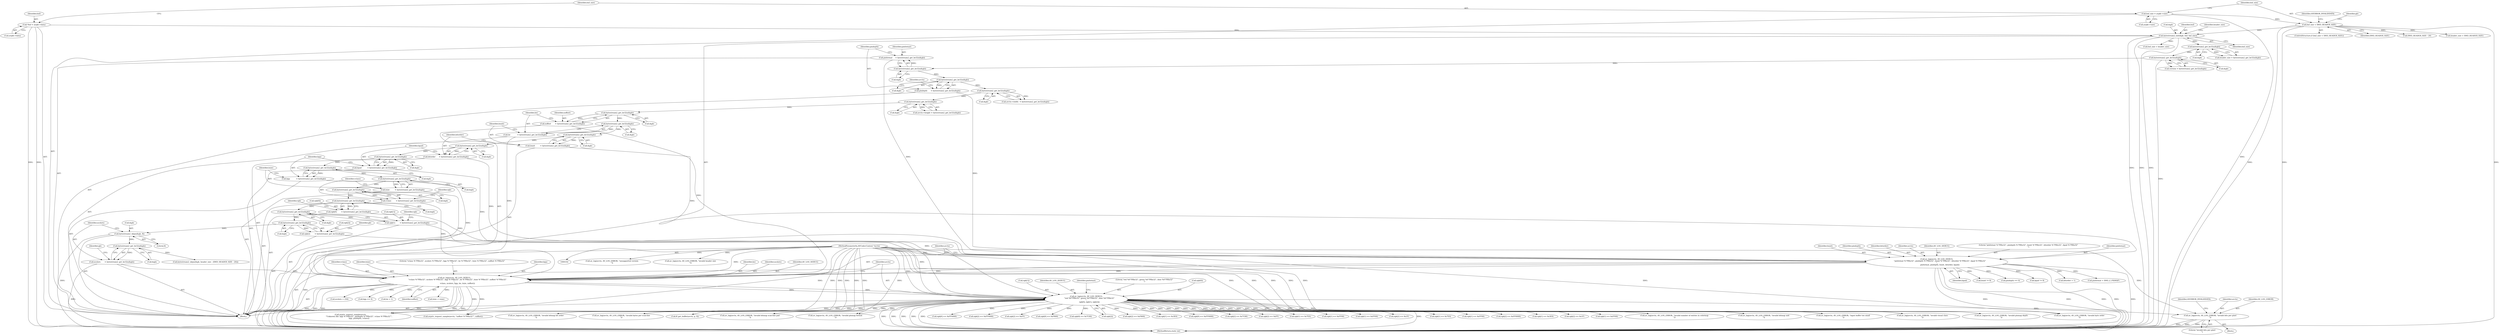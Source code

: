 digraph "0_FFmpeg_441026fcb13ac23aa10edc312bdacb6445a0ad06@pointer" {
"1000428" [label="(Call,av_log(avctx, AV_LOG_ERROR, \"invalid bits per pixel\n\"))"];
"1000311" [label="(Call,av_log(avctx, AV_LOG_DEBUG,\n           \"red %0\"PRIx32\", green %0\"PRIx32\", blue %0\"PRIx32\"\n\",\n           rgb[0], rgb[1], rgb[2]))"];
"1000301" [label="(Call,av_log(avctx, AV_LOG_DEBUG,\n           \"vclass %\"PRIu32\", ncolors %\"PRIu32\", bpp %\"PRIu32\", be %\"PRIu32\", lsize %\"PRIu32\", xoffset %\"PRIu32\"\n\",\n           vclass, ncolors, bpp, be, lsize, xoffset))"];
"1000292" [label="(Call,av_log(avctx, AV_LOG_DEBUG,\n           \"pixformat %\"PRIu32\", pixdepth %\"PRIu32\", bunit %\"PRIu32\", bitorder %\"PRIu32\", bpad %\"PRIu32\"\n\",\n           pixformat, pixdepth, bunit, bitorder, bpad))"];
"1000103" [label="(MethodParameterIn,AVCodecContext *avctx)"];
"1000190" [label="(Call,pixformat     = bytestream2_get_be32u(&gb))"];
"1000192" [label="(Call,bytestream2_get_be32u(&gb))"];
"1000161" [label="(Call,bytestream2_get_be32u(&gb))"];
"1000156" [label="(Call,bytestream2_get_be32u(&gb))"];
"1000149" [label="(Call,bytestream2_init(&gb, buf, buf_size))"];
"1000113" [label="(Call,*buf = avpkt->data)"];
"1000144" [label="(Call,buf_size < XWD_HEADER_SIZE)"];
"1000121" [label="(Call,buf_size = avpkt->size)"];
"1000195" [label="(Call,pixdepth      = bytestream2_get_be32u(&gb))"];
"1000197" [label="(Call,bytestream2_get_be32u(&gb))"];
"1000224" [label="(Call,bunit         = bytestream2_get_be32u(&gb))"];
"1000226" [label="(Call,bytestream2_get_be32u(&gb))"];
"1000221" [label="(Call,bytestream2_get_be32u(&gb))"];
"1000216" [label="(Call,bytestream2_get_be32u(&gb))"];
"1000211" [label="(Call,bytestream2_get_be32u(&gb))"];
"1000204" [label="(Call,bytestream2_get_be32u(&gb))"];
"1000229" [label="(Call,bitorder      = bytestream2_get_be32u(&gb))"];
"1000231" [label="(Call,bytestream2_get_be32u(&gb))"];
"1000234" [label="(Call,bpad          = bytestream2_get_be32u(&gb))"];
"1000236" [label="(Call,bytestream2_get_be32u(&gb))"];
"1000249" [label="(Call,vclass        = bytestream2_get_be32u(&gb))"];
"1000251" [label="(Call,bytestream2_get_be32u(&gb))"];
"1000246" [label="(Call,bytestream2_get_be32u(&gb))"];
"1000241" [label="(Call,bytestream2_get_be32u(&gb))"];
"1000279" [label="(Call,ncolors       = bytestream2_get_be32u(&gb))"];
"1000281" [label="(Call,bytestream2_get_be32u(&gb))"];
"1000275" [label="(Call,bytestream2_skipu(&gb, 8))"];
"1000272" [label="(Call,bytestream2_get_be32u(&gb))"];
"1000265" [label="(Call,bytestream2_get_be32u(&gb))"];
"1000258" [label="(Call,bytestream2_get_be32u(&gb))"];
"1000239" [label="(Call,bpp           = bytestream2_get_be32u(&gb))"];
"1000219" [label="(Call,be            = bytestream2_get_be32u(&gb))"];
"1000244" [label="(Call,lsize         = bytestream2_get_be32u(&gb))"];
"1000214" [label="(Call,xoffset       = bytestream2_get_be32u(&gb))"];
"1000254" [label="(Call,rgb[0]        = bytestream2_get_be32u(&gb))"];
"1000261" [label="(Call,rgb[1]        = bytestream2_get_be32u(&gb))"];
"1000268" [label="(Call,rgb[2]        = bytestream2_get_be32u(&gb))"];
"1000224" [label="(Call,bunit         = bytestream2_get_be32u(&gb))"];
"1000204" [label="(Call,bytestream2_get_be32u(&gb))"];
"1000227" [label="(Call,&gb)"];
"1000177" [label="(Call,buf_size < header_size)"];
"1000241" [label="(Call,bytestream2_get_be32u(&gb))"];
"1000226" [label="(Call,bytestream2_get_be32u(&gb))"];
"1000275" [label="(Call,bytestream2_skipu(&gb, 8))"];
"1000279" [label="(Call,ncolors       = bytestream2_get_be32u(&gb))"];
"1000277" [label="(Identifier,gb)"];
"1000252" [label="(Call,&gb)"];
"1000757" [label="(Call,rgb[1] == 0xFF00)"];
"1000250" [label="(Identifier,vclass)"];
"1000272" [label="(Call,bytestream2_get_be32u(&gb))"];
"1000364" [label="(Call,av_log(avctx, AV_LOG_ERROR, \"invalid byte order\n\"))"];
"1000302" [label="(Identifier,avctx)"];
"1000428" [label="(Call,av_log(avctx, AV_LOG_ERROR, \"invalid bits per pixel\n\"))"];
"1000375" [label="(Call,av_log(avctx, AV_LOG_ERROR, \"invalid bitmap bit order\n\"))"];
"1000301" [label="(Call,av_log(avctx, AV_LOG_DEBUG,\n           \"vclass %\"PRIu32\", ncolors %\"PRIu32\", bpp %\"PRIu32\", be %\"PRIu32\", lsize %\"PRIu32\", xoffset %\"PRIu32\"\n\",\n           vclass, ncolors, bpp, be, lsize, xoffset))"];
"1000676" [label="(Call,rgb[2] == 0x1F)"];
"1000473" [label="(Call,lsize < rsize)"];
"1000371" [label="(Call,bitorder > 1)"];
"1000298" [label="(Identifier,bunit)"];
"1000180" [label="(Call,header_size < XWD_HEADER_SIZE)"];
"1000297" [label="(Identifier,pixdepth)"];
"1000312" [label="(Identifier,avctx)"];
"1000268" [label="(Call,rgb[2]        = bytestream2_get_be32u(&gb))"];
"1000325" [label="(Call,pixformat > XWD_Z_PIXMAP)"];
"1000225" [label="(Identifier,bunit)"];
"1000308" [label="(Identifier,be)"];
"1000246" [label="(Call,bytestream2_get_be32u(&gb))"];
"1001001" [label="(MethodReturn,static int)"];
"1000222" [label="(Call,&gb)"];
"1000270" [label="(Identifier,rgb)"];
"1000258" [label="(Call,bytestream2_get_be32u(&gb))"];
"1000299" [label="(Identifier,bitorder)"];
"1000265" [label="(Call,bytestream2_get_be32u(&gb))"];
"1000671" [label="(Call,rgb[1] == 0x7E0)"];
"1000329" [label="(Call,av_log(avctx, AV_LOG_ERROR, \"invalid pixmap format\n\"))"];
"1000816" [label="(Call,rgb[1] == 0xFF00)"];
"1000123" [label="(Call,avpkt->size)"];
"1000286" [label="(Identifier,gb)"];
"1000152" [label="(Identifier,buf)"];
"1000115" [label="(Call,avpkt->data)"];
"1000212" [label="(Call,&gb)"];
"1000433" [label="(Identifier,AVERROR_INVALIDDATA)"];
"1000230" [label="(Identifier,bitorder)"];
"1000429" [label="(Identifier,avctx)"];
"1000439" [label="(Call,av_log(avctx, AV_LOG_ERROR, \"invalid number of entries in colormap\n\"))"];
"1000191" [label="(Identifier,pixformat)"];
"1000261" [label="(Call,rgb[1]        = bytestream2_get_be32u(&gb))"];
"1000159" [label="(Call,version = bytestream2_get_be32u(&gb))"];
"1000198" [label="(Call,&gb)"];
"1000162" [label="(Call,&gb)"];
"1000217" [label="(Call,&gb)"];
"1000157" [label="(Call,&gb)"];
"1000144" [label="(Call,buf_size < XWD_HEADER_SIZE)"];
"1000500" [label="(Call,av_log(avctx, AV_LOG_ERROR, \"input buffer too small\n\"))"];
"1000229" [label="(Call,bitorder      = bytestream2_get_be32u(&gb))"];
"1000259" [label="(Call,&gb)"];
"1000107" [label="(Block,)"];
"1000821" [label="(Call,rgb[2] == 0xFF0000)"];
"1000235" [label="(Identifier,bpad)"];
"1000306" [label="(Identifier,ncolors)"];
"1000326" [label="(Identifier,pixformat)"];
"1000242" [label="(Call,&gb)"];
"1000284" [label="(Call,bytestream2_skipu(&gb, header_size - (XWD_HEADER_SIZE - 20)))"];
"1000282" [label="(Call,&gb)"];
"1000245" [label="(Identifier,lsize)"];
"1000148" [label="(Identifier,AVERROR_INVALIDDATA)"];
"1000153" [label="(Identifier,buf_size)"];
"1000635" [label="(Call,rgb[1] == 0x3E0)"];
"1000300" [label="(Identifier,bpad)"];
"1000303" [label="(Identifier,AV_LOG_DEBUG)"];
"1000232" [label="(Call,&gb)"];
"1000154" [label="(Call,header_size = bytestream2_get_be32u(&gb))"];
"1000305" [label="(Identifier,vclass)"];
"1000216" [label="(Call,bytestream2_get_be32u(&gb))"];
"1000427" [label="(Block,)"];
"1000151" [label="(Identifier,gb)"];
"1000169" [label="(Call,av_log(avctx, AV_LOG_ERROR, \"unsupported version\n\"))"];
"1000263" [label="(Identifier,rgb)"];
"1000143" [label="(ControlStructure,if (buf_size < XWD_HEADER_SIZE))"];
"1000190" [label="(Call,pixformat     = bytestream2_get_be32u(&gb))"];
"1000161" [label="(Call,bytestream2_get_be32u(&gb))"];
"1000613" [label="(Call,rgb[2] == 0x1F)"];
"1000254" [label="(Call,rgb[0]        = bytestream2_get_be32u(&gb))"];
"1000114" [label="(Identifier,buf)"];
"1000200" [label="(Call,avctx->width  = bytestream2_get_be32u(&gb))"];
"1000184" [label="(Call,av_log(avctx, AV_LOG_ERROR, \"invalid header size\n\"))"];
"1000309" [label="(Identifier,lsize)"];
"1000435" [label="(Call,ncolors > 256)"];
"1000195" [label="(Call,pixdepth      = bytestream2_get_be32u(&gb))"];
"1000383" [label="(Call,bunit != 8)"];
"1000730" [label="(Call,rgb[1] == 0xFF00)"];
"1000314" [label="(Literal,\"red %0\"PRIx32\", green %0\"PRIx32\", blue %0\"PRIx32\"\n\")"];
"1000155" [label="(Identifier,header_size)"];
"1000337" [label="(Call,pixdepth == 0)"];
"1000292" [label="(Call,av_log(avctx, AV_LOG_DEBUG,\n           \"pixformat %\"PRIu32\", pixdepth %\"PRIu32\", bunit %\"PRIu32\", bitorder %\"PRIu32\", bpad %\"PRIu32\"\n\",\n           pixformat, pixdepth, bunit, bitorder, bpad))"];
"1000269" [label="(Call,rgb[2])"];
"1000315" [label="(Call,rgb[0])"];
"1000344" [label="(Call,av_log(avctx, AV_LOG_ERROR, \"invalid pixmap depth\n\"))"];
"1000211" [label="(Call,bytestream2_get_be32u(&gb))"];
"1000234" [label="(Call,bpad          = bytestream2_get_be32u(&gb))"];
"1000240" [label="(Identifier,bpp)"];
"1000266" [label="(Call,&gb)"];
"1000197" [label="(Call,bytestream2_get_be32u(&gb))"];
"1000318" [label="(Call,rgb[1])"];
"1000783" [label="(Call,rgb[0] == 0xFF0000)"];
"1000867" [label="(Call,ff_get_buffer(avctx, p, 0))"];
"1000762" [label="(Call,rgb[2] == 0xFF0000)"];
"1000431" [label="(Literal,\"invalid bits per pixel\n\")"];
"1000244" [label="(Call,lsize         = bytestream2_get_be32u(&gb))"];
"1000146" [label="(Identifier,XWD_HEADER_SIZE)"];
"1000121" [label="(Call,buf_size = avpkt->size)"];
"1000794" [label="(Call,rgb[2] == 0xFF)"];
"1000196" [label="(Identifier,pixdepth)"];
"1000149" [label="(Call,bytestream2_init(&gb, buf, buf_size))"];
"1000293" [label="(Identifier,avctx)"];
"1000304" [label="(Literal,\"vclass %\"PRIu32\", ncolors %\"PRIu32\", bpp %\"PRIu32\", be %\"PRIu32\", lsize %\"PRIu32\", xoffset %\"PRIu32\"\n\")"];
"1000665" [label="(Call,rgb[0] == 0xF800)"];
"1000122" [label="(Identifier,buf_size)"];
"1000394" [label="(Call,av_log(avctx, AV_LOG_ERROR, \"invalid bitmap unit\n\"))"];
"1000602" [label="(Call,rgb[0] == 0x7C00)"];
"1000842" [label="(Call,av_log(avctx, AV_LOG_ERROR, \"invalid visual class\n\"))"];
"1000193" [label="(Call,&gb)"];
"1000207" [label="(Call,avctx->height = bytestream2_get_be32u(&gb))"];
"1000276" [label="(Call,&gb)"];
"1000262" [label="(Call,rgb[1])"];
"1000255" [label="(Call,rgb[0])"];
"1000294" [label="(Identifier,AV_LOG_DEBUG)"];
"1000192" [label="(Call,bytestream2_get_be32u(&gb))"];
"1000289" [label="(Call,XWD_HEADER_SIZE - 20)"];
"1000239" [label="(Call,bpp           = bytestream2_get_be32u(&gb))"];
"1000477" [label="(Call,av_log(avctx, AV_LOG_ERROR, \"invalid bytes per scan-line\n\"))"];
"1000156" [label="(Call,bytestream2_get_be32u(&gb))"];
"1000280" [label="(Identifier,ncolors)"];
"1000321" [label="(Call,rgb[2])"];
"1000703" [label="(Call,rgb[2] == 0xF800)"];
"1000220" [label="(Identifier,be)"];
"1000150" [label="(Call,&gb)"];
"1000313" [label="(Identifier,AV_LOG_DEBUG)"];
"1000608" [label="(Call,rgb[1] == 0x3E0)"];
"1000724" [label="(Call,rgb[0] == 0xFF0000)"];
"1000295" [label="(Literal,\"pixformat %\"PRIu32\", pixdepth %\"PRIu32\", bunit %\"PRIu32\", bitorder %\"PRIu32\", bpad %\"PRIu32\"\n\")"];
"1000296" [label="(Identifier,pixformat)"];
"1000247" [label="(Call,&gb)"];
"1000640" [label="(Call,rgb[2] == 0x7C00)"];
"1000251" [label="(Call,bytestream2_get_be32u(&gb))"];
"1000256" [label="(Identifier,rgb)"];
"1000219" [label="(Call,be            = bytestream2_get_be32u(&gb))"];
"1000145" [label="(Identifier,buf_size)"];
"1000311" [label="(Call,av_log(avctx, AV_LOG_DEBUG,\n           \"red %0\"PRIx32\", green %0\"PRIx32\", blue %0\"PRIx32\"\n\",\n           rgb[0], rgb[1], rgb[2]))"];
"1000214" [label="(Call,xoffset       = bytestream2_get_be32u(&gb))"];
"1000281" [label="(Call,bytestream2_get_be32u(&gb))"];
"1000205" [label="(Call,&gb)"];
"1000402" [label="(Call,bpad != 8)"];
"1000735" [label="(Call,rgb[2] == 0xFF)"];
"1000236" [label="(Call,bytestream2_get_be32u(&gb))"];
"1000249" [label="(Call,vclass        = bytestream2_get_be32u(&gb))"];
"1000413" [label="(Call,av_log(avctx, AV_LOG_ERROR, \"invalid bitmap scan-line pad\n\"))"];
"1000103" [label="(MethodParameterIn,AVCodecContext *avctx)"];
"1000273" [label="(Call,&gb)"];
"1000221" [label="(Call,bytestream2_get_be32u(&gb))"];
"1000231" [label="(Call,bytestream2_get_be32u(&gb))"];
"1000855" [label="(Call,avpriv_request_sample(avctx,\n                              \"Unknown file: bpp %\"PRIu32\", pixdepth %\"PRIu32\", vclass %\"PRIu32\"\",\n                              bpp, pixdepth, vclass))"];
"1000215" [label="(Identifier,xoffset)"];
"1000237" [label="(Call,&gb)"];
"1000698" [label="(Call,rgb[1] == 0x7E0)"];
"1000789" [label="(Call,rgb[1] == 0xFF00)"];
"1000113" [label="(Call,*buf = avpkt->data)"];
"1000430" [label="(Identifier,AV_LOG_ERROR)"];
"1000421" [label="(Call,bpp == 0)"];
"1000360" [label="(Call,be > 1)"];
"1000278" [label="(Literal,8)"];
"1000353" [label="(Call,avpriv_request_sample(avctx, \"xoffset %\"PRIu32\"\", xoffset))"];
"1000307" [label="(Identifier,bpp)"];
"1000202" [label="(Identifier,avctx)"];
"1000310" [label="(Identifier,xoffset)"];
"1000428" -> "1000427"  [label="AST: "];
"1000428" -> "1000431"  [label="CFG: "];
"1000429" -> "1000428"  [label="AST: "];
"1000430" -> "1000428"  [label="AST: "];
"1000431" -> "1000428"  [label="AST: "];
"1000433" -> "1000428"  [label="CFG: "];
"1000428" -> "1001001"  [label="DDG: "];
"1000428" -> "1001001"  [label="DDG: "];
"1000428" -> "1001001"  [label="DDG: "];
"1000311" -> "1000428"  [label="DDG: "];
"1000103" -> "1000428"  [label="DDG: "];
"1000311" -> "1000107"  [label="AST: "];
"1000311" -> "1000321"  [label="CFG: "];
"1000312" -> "1000311"  [label="AST: "];
"1000313" -> "1000311"  [label="AST: "];
"1000314" -> "1000311"  [label="AST: "];
"1000315" -> "1000311"  [label="AST: "];
"1000318" -> "1000311"  [label="AST: "];
"1000321" -> "1000311"  [label="AST: "];
"1000326" -> "1000311"  [label="CFG: "];
"1000311" -> "1001001"  [label="DDG: "];
"1000311" -> "1001001"  [label="DDG: "];
"1000311" -> "1001001"  [label="DDG: "];
"1000311" -> "1001001"  [label="DDG: "];
"1000311" -> "1001001"  [label="DDG: "];
"1000311" -> "1001001"  [label="DDG: "];
"1000301" -> "1000311"  [label="DDG: "];
"1000301" -> "1000311"  [label="DDG: "];
"1000103" -> "1000311"  [label="DDG: "];
"1000254" -> "1000311"  [label="DDG: "];
"1000261" -> "1000311"  [label="DDG: "];
"1000268" -> "1000311"  [label="DDG: "];
"1000311" -> "1000329"  [label="DDG: "];
"1000311" -> "1000344"  [label="DDG: "];
"1000311" -> "1000353"  [label="DDG: "];
"1000311" -> "1000364"  [label="DDG: "];
"1000311" -> "1000375"  [label="DDG: "];
"1000311" -> "1000394"  [label="DDG: "];
"1000311" -> "1000413"  [label="DDG: "];
"1000311" -> "1000439"  [label="DDG: "];
"1000311" -> "1000477"  [label="DDG: "];
"1000311" -> "1000500"  [label="DDG: "];
"1000311" -> "1000602"  [label="DDG: "];
"1000311" -> "1000608"  [label="DDG: "];
"1000311" -> "1000613"  [label="DDG: "];
"1000311" -> "1000635"  [label="DDG: "];
"1000311" -> "1000640"  [label="DDG: "];
"1000311" -> "1000665"  [label="DDG: "];
"1000311" -> "1000671"  [label="DDG: "];
"1000311" -> "1000676"  [label="DDG: "];
"1000311" -> "1000698"  [label="DDG: "];
"1000311" -> "1000703"  [label="DDG: "];
"1000311" -> "1000724"  [label="DDG: "];
"1000311" -> "1000730"  [label="DDG: "];
"1000311" -> "1000735"  [label="DDG: "];
"1000311" -> "1000757"  [label="DDG: "];
"1000311" -> "1000762"  [label="DDG: "];
"1000311" -> "1000783"  [label="DDG: "];
"1000311" -> "1000789"  [label="DDG: "];
"1000311" -> "1000794"  [label="DDG: "];
"1000311" -> "1000816"  [label="DDG: "];
"1000311" -> "1000821"  [label="DDG: "];
"1000311" -> "1000842"  [label="DDG: "];
"1000311" -> "1000855"  [label="DDG: "];
"1000311" -> "1000867"  [label="DDG: "];
"1000301" -> "1000107"  [label="AST: "];
"1000301" -> "1000310"  [label="CFG: "];
"1000302" -> "1000301"  [label="AST: "];
"1000303" -> "1000301"  [label="AST: "];
"1000304" -> "1000301"  [label="AST: "];
"1000305" -> "1000301"  [label="AST: "];
"1000306" -> "1000301"  [label="AST: "];
"1000307" -> "1000301"  [label="AST: "];
"1000308" -> "1000301"  [label="AST: "];
"1000309" -> "1000301"  [label="AST: "];
"1000310" -> "1000301"  [label="AST: "];
"1000312" -> "1000301"  [label="CFG: "];
"1000301" -> "1001001"  [label="DDG: "];
"1000301" -> "1001001"  [label="DDG: "];
"1000301" -> "1001001"  [label="DDG: "];
"1000301" -> "1001001"  [label="DDG: "];
"1000301" -> "1001001"  [label="DDG: "];
"1000301" -> "1001001"  [label="DDG: "];
"1000301" -> "1001001"  [label="DDG: "];
"1000292" -> "1000301"  [label="DDG: "];
"1000292" -> "1000301"  [label="DDG: "];
"1000103" -> "1000301"  [label="DDG: "];
"1000249" -> "1000301"  [label="DDG: "];
"1000279" -> "1000301"  [label="DDG: "];
"1000239" -> "1000301"  [label="DDG: "];
"1000219" -> "1000301"  [label="DDG: "];
"1000244" -> "1000301"  [label="DDG: "];
"1000214" -> "1000301"  [label="DDG: "];
"1000301" -> "1000353"  [label="DDG: "];
"1000301" -> "1000360"  [label="DDG: "];
"1000301" -> "1000421"  [label="DDG: "];
"1000301" -> "1000435"  [label="DDG: "];
"1000301" -> "1000473"  [label="DDG: "];
"1000301" -> "1000855"  [label="DDG: "];
"1000292" -> "1000107"  [label="AST: "];
"1000292" -> "1000300"  [label="CFG: "];
"1000293" -> "1000292"  [label="AST: "];
"1000294" -> "1000292"  [label="AST: "];
"1000295" -> "1000292"  [label="AST: "];
"1000296" -> "1000292"  [label="AST: "];
"1000297" -> "1000292"  [label="AST: "];
"1000298" -> "1000292"  [label="AST: "];
"1000299" -> "1000292"  [label="AST: "];
"1000300" -> "1000292"  [label="AST: "];
"1000302" -> "1000292"  [label="CFG: "];
"1000292" -> "1001001"  [label="DDG: "];
"1000292" -> "1001001"  [label="DDG: "];
"1000292" -> "1001001"  [label="DDG: "];
"1000292" -> "1001001"  [label="DDG: "];
"1000292" -> "1001001"  [label="DDG: "];
"1000103" -> "1000292"  [label="DDG: "];
"1000190" -> "1000292"  [label="DDG: "];
"1000195" -> "1000292"  [label="DDG: "];
"1000224" -> "1000292"  [label="DDG: "];
"1000229" -> "1000292"  [label="DDG: "];
"1000234" -> "1000292"  [label="DDG: "];
"1000292" -> "1000325"  [label="DDG: "];
"1000292" -> "1000337"  [label="DDG: "];
"1000292" -> "1000371"  [label="DDG: "];
"1000292" -> "1000383"  [label="DDG: "];
"1000292" -> "1000402"  [label="DDG: "];
"1000103" -> "1000102"  [label="AST: "];
"1000103" -> "1001001"  [label="DDG: "];
"1000103" -> "1000169"  [label="DDG: "];
"1000103" -> "1000184"  [label="DDG: "];
"1000103" -> "1000329"  [label="DDG: "];
"1000103" -> "1000344"  [label="DDG: "];
"1000103" -> "1000353"  [label="DDG: "];
"1000103" -> "1000364"  [label="DDG: "];
"1000103" -> "1000375"  [label="DDG: "];
"1000103" -> "1000394"  [label="DDG: "];
"1000103" -> "1000413"  [label="DDG: "];
"1000103" -> "1000439"  [label="DDG: "];
"1000103" -> "1000477"  [label="DDG: "];
"1000103" -> "1000500"  [label="DDG: "];
"1000103" -> "1000842"  [label="DDG: "];
"1000103" -> "1000855"  [label="DDG: "];
"1000103" -> "1000867"  [label="DDG: "];
"1000190" -> "1000107"  [label="AST: "];
"1000190" -> "1000192"  [label="CFG: "];
"1000191" -> "1000190"  [label="AST: "];
"1000192" -> "1000190"  [label="AST: "];
"1000196" -> "1000190"  [label="CFG: "];
"1000192" -> "1000190"  [label="DDG: "];
"1000192" -> "1000193"  [label="CFG: "];
"1000193" -> "1000192"  [label="AST: "];
"1000161" -> "1000192"  [label="DDG: "];
"1000192" -> "1000197"  [label="DDG: "];
"1000161" -> "1000159"  [label="AST: "];
"1000161" -> "1000162"  [label="CFG: "];
"1000162" -> "1000161"  [label="AST: "];
"1000159" -> "1000161"  [label="CFG: "];
"1000161" -> "1001001"  [label="DDG: "];
"1000161" -> "1000159"  [label="DDG: "];
"1000156" -> "1000161"  [label="DDG: "];
"1000156" -> "1000154"  [label="AST: "];
"1000156" -> "1000157"  [label="CFG: "];
"1000157" -> "1000156"  [label="AST: "];
"1000154" -> "1000156"  [label="CFG: "];
"1000156" -> "1000154"  [label="DDG: "];
"1000149" -> "1000156"  [label="DDG: "];
"1000149" -> "1000107"  [label="AST: "];
"1000149" -> "1000153"  [label="CFG: "];
"1000150" -> "1000149"  [label="AST: "];
"1000152" -> "1000149"  [label="AST: "];
"1000153" -> "1000149"  [label="AST: "];
"1000155" -> "1000149"  [label="CFG: "];
"1000149" -> "1001001"  [label="DDG: "];
"1000149" -> "1001001"  [label="DDG: "];
"1000149" -> "1001001"  [label="DDG: "];
"1000113" -> "1000149"  [label="DDG: "];
"1000144" -> "1000149"  [label="DDG: "];
"1000149" -> "1000177"  [label="DDG: "];
"1000113" -> "1000107"  [label="AST: "];
"1000113" -> "1000115"  [label="CFG: "];
"1000114" -> "1000113"  [label="AST: "];
"1000115" -> "1000113"  [label="AST: "];
"1000122" -> "1000113"  [label="CFG: "];
"1000113" -> "1001001"  [label="DDG: "];
"1000113" -> "1001001"  [label="DDG: "];
"1000144" -> "1000143"  [label="AST: "];
"1000144" -> "1000146"  [label="CFG: "];
"1000145" -> "1000144"  [label="AST: "];
"1000146" -> "1000144"  [label="AST: "];
"1000148" -> "1000144"  [label="CFG: "];
"1000151" -> "1000144"  [label="CFG: "];
"1000144" -> "1001001"  [label="DDG: "];
"1000144" -> "1001001"  [label="DDG: "];
"1000144" -> "1001001"  [label="DDG: "];
"1000121" -> "1000144"  [label="DDG: "];
"1000144" -> "1000180"  [label="DDG: "];
"1000144" -> "1000289"  [label="DDG: "];
"1000121" -> "1000107"  [label="AST: "];
"1000121" -> "1000123"  [label="CFG: "];
"1000122" -> "1000121"  [label="AST: "];
"1000123" -> "1000121"  [label="AST: "];
"1000145" -> "1000121"  [label="CFG: "];
"1000121" -> "1001001"  [label="DDG: "];
"1000195" -> "1000107"  [label="AST: "];
"1000195" -> "1000197"  [label="CFG: "];
"1000196" -> "1000195"  [label="AST: "];
"1000197" -> "1000195"  [label="AST: "];
"1000202" -> "1000195"  [label="CFG: "];
"1000197" -> "1000195"  [label="DDG: "];
"1000197" -> "1000198"  [label="CFG: "];
"1000198" -> "1000197"  [label="AST: "];
"1000197" -> "1000204"  [label="DDG: "];
"1000224" -> "1000107"  [label="AST: "];
"1000224" -> "1000226"  [label="CFG: "];
"1000225" -> "1000224"  [label="AST: "];
"1000226" -> "1000224"  [label="AST: "];
"1000230" -> "1000224"  [label="CFG: "];
"1000226" -> "1000224"  [label="DDG: "];
"1000226" -> "1000227"  [label="CFG: "];
"1000227" -> "1000226"  [label="AST: "];
"1000221" -> "1000226"  [label="DDG: "];
"1000226" -> "1000231"  [label="DDG: "];
"1000221" -> "1000219"  [label="AST: "];
"1000221" -> "1000222"  [label="CFG: "];
"1000222" -> "1000221"  [label="AST: "];
"1000219" -> "1000221"  [label="CFG: "];
"1000221" -> "1000219"  [label="DDG: "];
"1000216" -> "1000221"  [label="DDG: "];
"1000216" -> "1000214"  [label="AST: "];
"1000216" -> "1000217"  [label="CFG: "];
"1000217" -> "1000216"  [label="AST: "];
"1000214" -> "1000216"  [label="CFG: "];
"1000216" -> "1000214"  [label="DDG: "];
"1000211" -> "1000216"  [label="DDG: "];
"1000211" -> "1000207"  [label="AST: "];
"1000211" -> "1000212"  [label="CFG: "];
"1000212" -> "1000211"  [label="AST: "];
"1000207" -> "1000211"  [label="CFG: "];
"1000211" -> "1000207"  [label="DDG: "];
"1000204" -> "1000211"  [label="DDG: "];
"1000204" -> "1000200"  [label="AST: "];
"1000204" -> "1000205"  [label="CFG: "];
"1000205" -> "1000204"  [label="AST: "];
"1000200" -> "1000204"  [label="CFG: "];
"1000204" -> "1000200"  [label="DDG: "];
"1000229" -> "1000107"  [label="AST: "];
"1000229" -> "1000231"  [label="CFG: "];
"1000230" -> "1000229"  [label="AST: "];
"1000231" -> "1000229"  [label="AST: "];
"1000235" -> "1000229"  [label="CFG: "];
"1000231" -> "1000229"  [label="DDG: "];
"1000231" -> "1000232"  [label="CFG: "];
"1000232" -> "1000231"  [label="AST: "];
"1000231" -> "1000236"  [label="DDG: "];
"1000234" -> "1000107"  [label="AST: "];
"1000234" -> "1000236"  [label="CFG: "];
"1000235" -> "1000234"  [label="AST: "];
"1000236" -> "1000234"  [label="AST: "];
"1000240" -> "1000234"  [label="CFG: "];
"1000236" -> "1000234"  [label="DDG: "];
"1000236" -> "1000237"  [label="CFG: "];
"1000237" -> "1000236"  [label="AST: "];
"1000236" -> "1000241"  [label="DDG: "];
"1000249" -> "1000107"  [label="AST: "];
"1000249" -> "1000251"  [label="CFG: "];
"1000250" -> "1000249"  [label="AST: "];
"1000251" -> "1000249"  [label="AST: "];
"1000256" -> "1000249"  [label="CFG: "];
"1000251" -> "1000249"  [label="DDG: "];
"1000251" -> "1000252"  [label="CFG: "];
"1000252" -> "1000251"  [label="AST: "];
"1000246" -> "1000251"  [label="DDG: "];
"1000251" -> "1000258"  [label="DDG: "];
"1000246" -> "1000244"  [label="AST: "];
"1000246" -> "1000247"  [label="CFG: "];
"1000247" -> "1000246"  [label="AST: "];
"1000244" -> "1000246"  [label="CFG: "];
"1000246" -> "1000244"  [label="DDG: "];
"1000241" -> "1000246"  [label="DDG: "];
"1000241" -> "1000239"  [label="AST: "];
"1000241" -> "1000242"  [label="CFG: "];
"1000242" -> "1000241"  [label="AST: "];
"1000239" -> "1000241"  [label="CFG: "];
"1000241" -> "1000239"  [label="DDG: "];
"1000279" -> "1000107"  [label="AST: "];
"1000279" -> "1000281"  [label="CFG: "];
"1000280" -> "1000279"  [label="AST: "];
"1000281" -> "1000279"  [label="AST: "];
"1000286" -> "1000279"  [label="CFG: "];
"1000279" -> "1001001"  [label="DDG: "];
"1000281" -> "1000279"  [label="DDG: "];
"1000281" -> "1000282"  [label="CFG: "];
"1000282" -> "1000281"  [label="AST: "];
"1000275" -> "1000281"  [label="DDG: "];
"1000281" -> "1000284"  [label="DDG: "];
"1000275" -> "1000107"  [label="AST: "];
"1000275" -> "1000278"  [label="CFG: "];
"1000276" -> "1000275"  [label="AST: "];
"1000278" -> "1000275"  [label="AST: "];
"1000280" -> "1000275"  [label="CFG: "];
"1000275" -> "1001001"  [label="DDG: "];
"1000272" -> "1000275"  [label="DDG: "];
"1000272" -> "1000268"  [label="AST: "];
"1000272" -> "1000273"  [label="CFG: "];
"1000273" -> "1000272"  [label="AST: "];
"1000268" -> "1000272"  [label="CFG: "];
"1000272" -> "1000268"  [label="DDG: "];
"1000265" -> "1000272"  [label="DDG: "];
"1000265" -> "1000261"  [label="AST: "];
"1000265" -> "1000266"  [label="CFG: "];
"1000266" -> "1000265"  [label="AST: "];
"1000261" -> "1000265"  [label="CFG: "];
"1000265" -> "1000261"  [label="DDG: "];
"1000258" -> "1000265"  [label="DDG: "];
"1000258" -> "1000254"  [label="AST: "];
"1000258" -> "1000259"  [label="CFG: "];
"1000259" -> "1000258"  [label="AST: "];
"1000254" -> "1000258"  [label="CFG: "];
"1000258" -> "1000254"  [label="DDG: "];
"1000239" -> "1000107"  [label="AST: "];
"1000240" -> "1000239"  [label="AST: "];
"1000245" -> "1000239"  [label="CFG: "];
"1000219" -> "1000107"  [label="AST: "];
"1000220" -> "1000219"  [label="AST: "];
"1000225" -> "1000219"  [label="CFG: "];
"1000244" -> "1000107"  [label="AST: "];
"1000245" -> "1000244"  [label="AST: "];
"1000250" -> "1000244"  [label="CFG: "];
"1000214" -> "1000107"  [label="AST: "];
"1000215" -> "1000214"  [label="AST: "];
"1000220" -> "1000214"  [label="CFG: "];
"1000254" -> "1000107"  [label="AST: "];
"1000255" -> "1000254"  [label="AST: "];
"1000263" -> "1000254"  [label="CFG: "];
"1000261" -> "1000107"  [label="AST: "];
"1000262" -> "1000261"  [label="AST: "];
"1000270" -> "1000261"  [label="CFG: "];
"1000268" -> "1000107"  [label="AST: "];
"1000269" -> "1000268"  [label="AST: "];
"1000277" -> "1000268"  [label="CFG: "];
}
